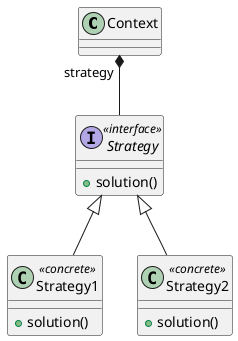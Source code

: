 @startuml

class Context
interface Strategy <<interface>> {
    + solution()
}

class Strategy1 <<concrete>> {
    + solution()
}

class Strategy2 <<concrete>> {
    + solution()
}

Strategy1 -up-|> Strategy
Strategy2 -up-|> Strategy
Context "strategy" *-- Strategy


@enduml
